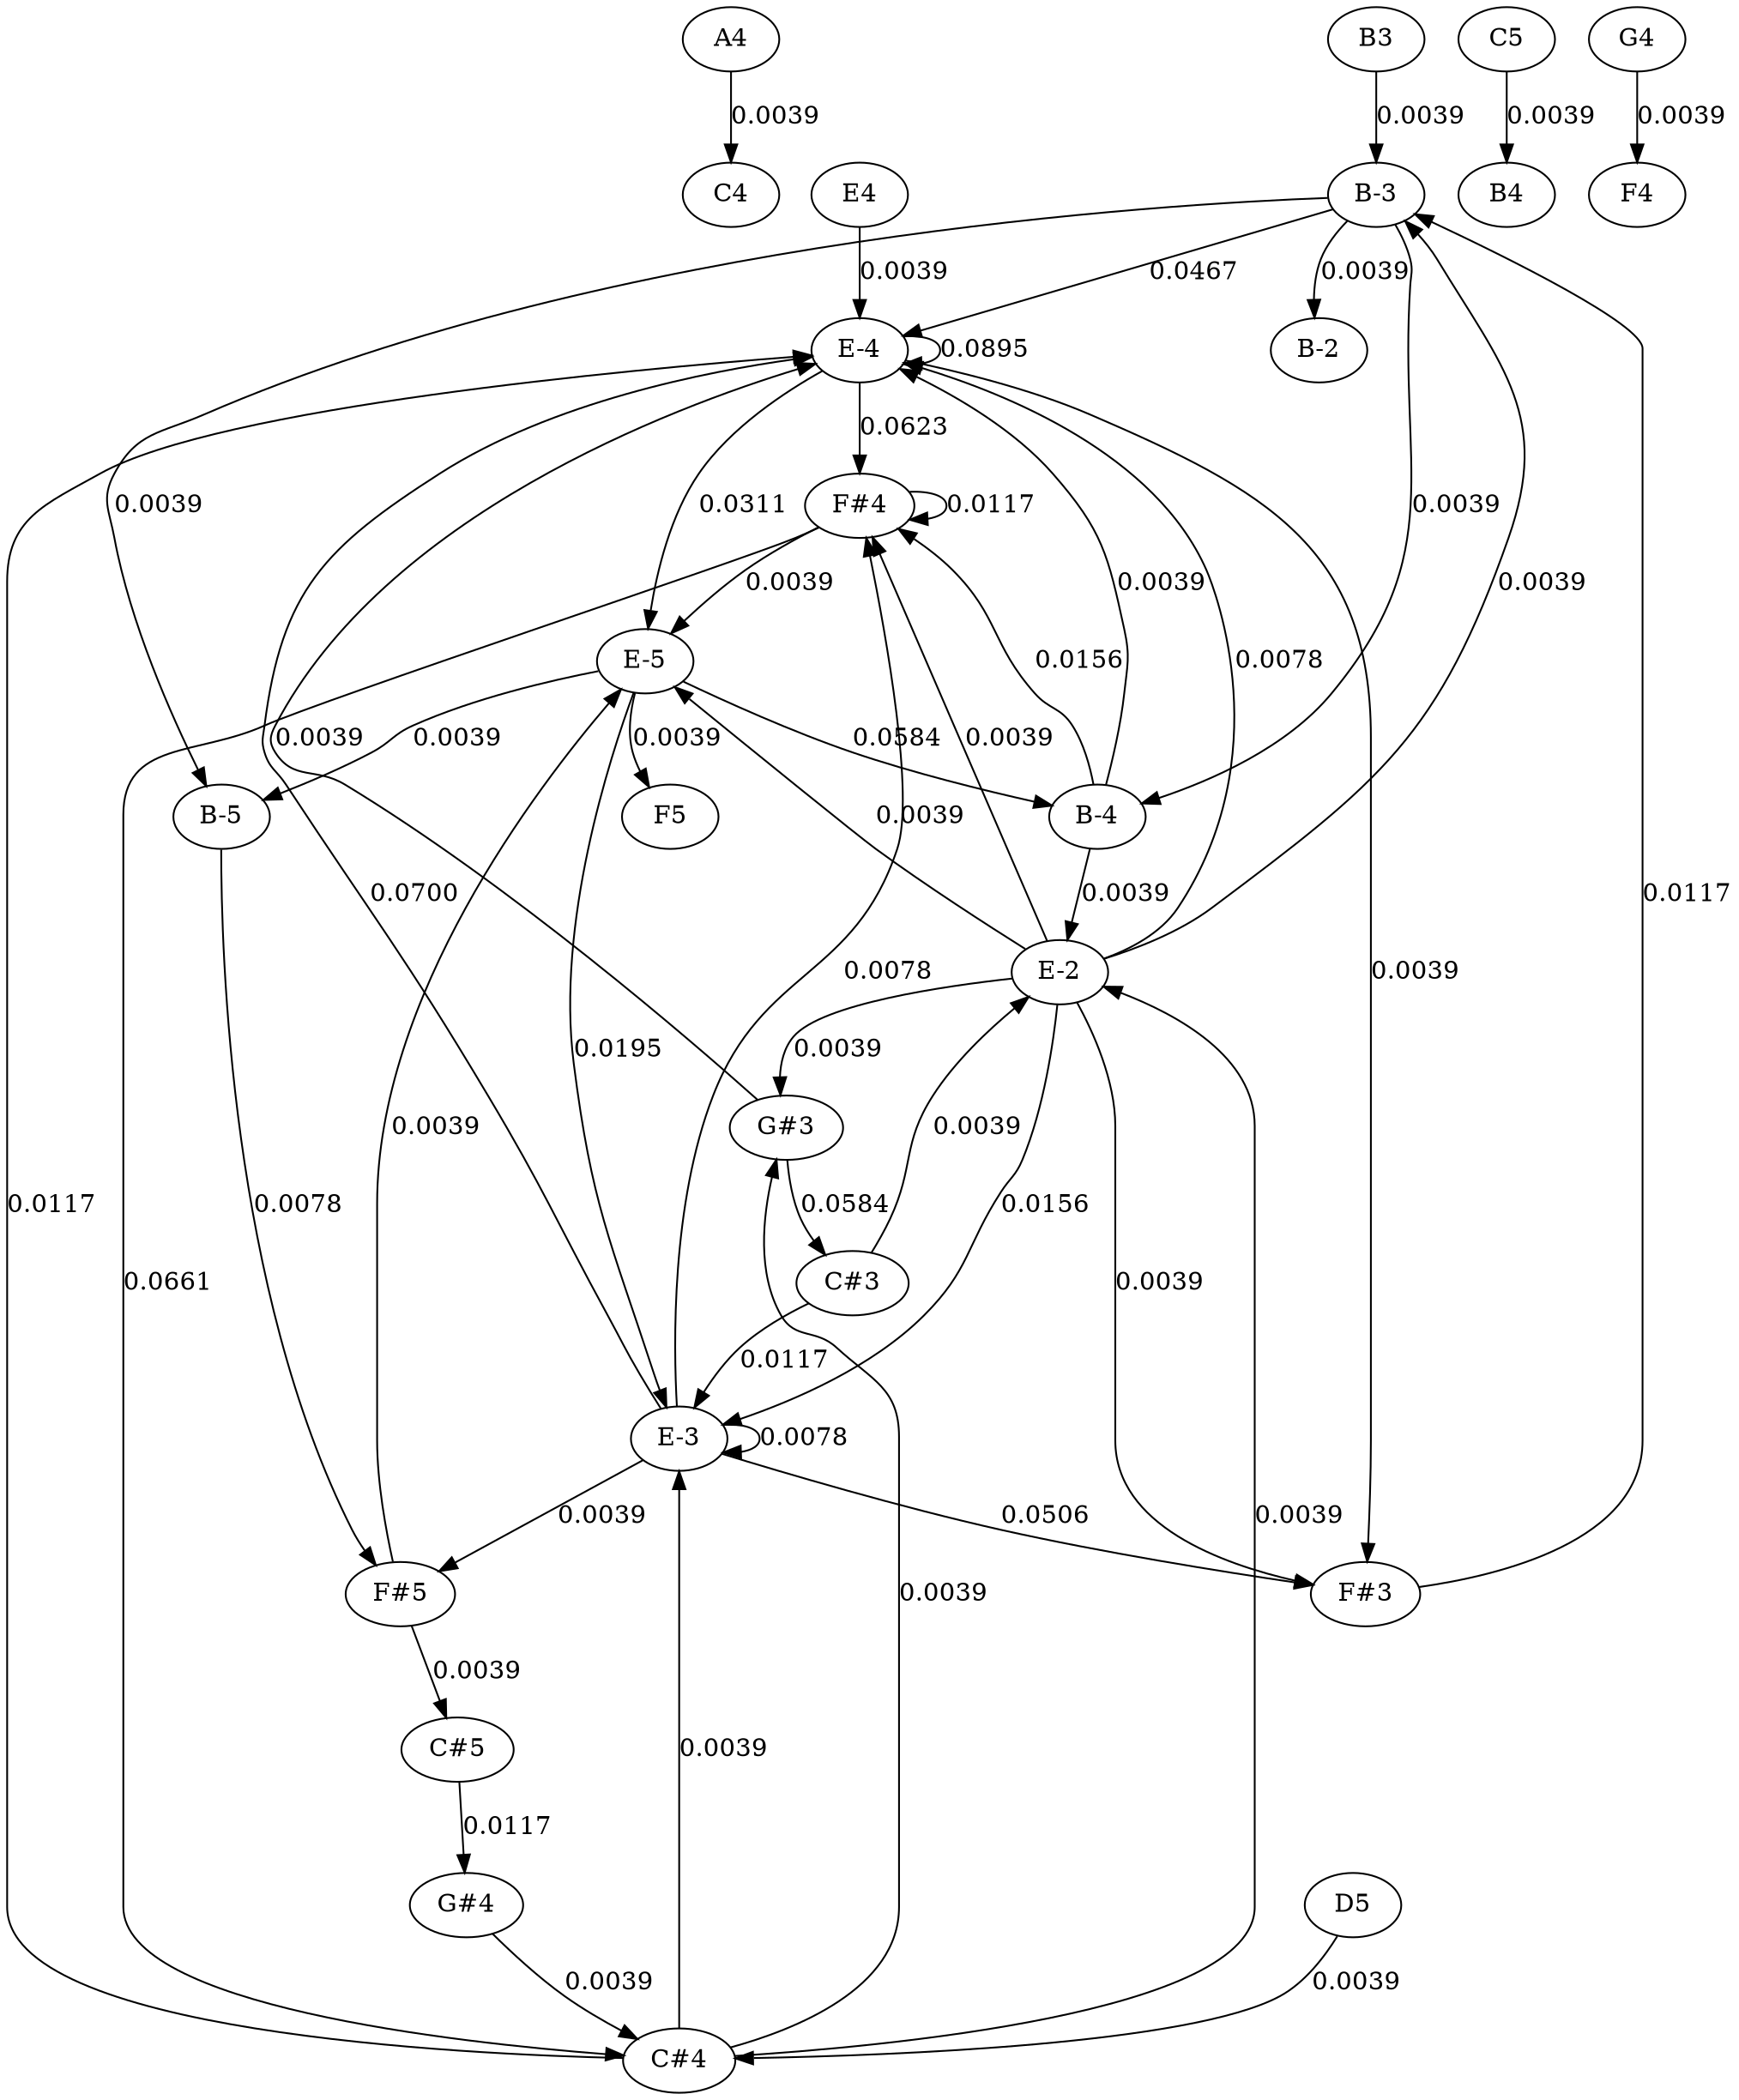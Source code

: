 strict graph {
	graph [bb="0,0,1080.5,1206"];
	node [label="\N"];
	edge [arrowtype=normal,
		dir=forward
	];
	A4	 [height="0.5",
		pos="423,1188",
		width="0.75"];
	C4	 [height="0.5",
		pos="423,1098",
		width="0.75"];
	A4 -- C4	 [label="0.0039",
		lp="442.25,1143",
		pos="e,423,1116.1 423,1169.6 423,1157.2 423,1140.4 423,1126.2"];
	"B-3"	 [height="0.5",
		pos="495,1098",
		width="0.75"];
	"E-4"	 [height="0.5",
		pos="658,1008",
		width="0.75"];
	"B-3" -- "E-4"	 [label="0.0467",
		lp="611.25,1053",
		pos="e,637.69,1020 515.31,1086 543.82,1070.6 595.86,1042.5 628.6,1024.9"];
	"B-4"	 [height="0.5",
		pos="510,738",
		width="0.75"];
	"B-3" -- "B-4"	 [label="0.0039",
		lp="476.25,918",
		pos="e,506.98,756.32 477.46,1084.1 461.8,1071.3 440.01,1050.3 431,1026 425.43,1011 428.37,1005.8 431,990 446.32,898.22 474.39,881.73 \
499,792 501.27,783.72 503.32,774.59 505.02,766.28"];
	"B-2"	 [height="0.5",
		pos="467,1008",
		width="0.75"];
	"B-3" -- "B-2"	 [label="0.0039",
		lp="489.25,1053",
		pos="e,465.35,1026.2 481.18,1082.1 476.61,1076.3 472.05,1069.2 469.5,1062 466.66,1053.9 465.55,1044.8 465.29,1036.3"];
	"B-5"	 [height="0.5",
		pos="139,738",
		width="0.75"];
	"B-3" -- "B-5"	 [label="0.0039",
		lp="139.25,918",
		pos="e,134.97,756.11 474.4,1086.3 469.45,1084 464.11,1081.7 459,1080 386.03,1055.5 120,1086 120,1009 120,1009 120,1009 120,872 120,834.94\
 127.32,792.64 132.87,765.89"];
	"E-4" -- "E-4"	 [label="0.0895",
		lp="722.25,1008",
		pos="e,682.53,999.88 682.53,1016.1 693.51,1016.9 703,1014.2 703,1008 703,1003.8 698.72,1001.3 692.57,1000.2"];
	"F#4"	 [height="0.5",
		pos="337,918",
		width="0.75"];
	"E-4" -- "F#4"	 [label="0.0623",
		lp="546.25,963",
		pos="e,361.74,925.78 633.34,1000.2 576.63,984.69 436.78,946.35 371.54,928.47"];
	"E-5"	 [height="0.5",
		pos="246,828",
		width="0.75"];
	"E-4" -- "E-5"	 [label="0.0311",
		lp="282.99,918",
		pos="e,243.25,846.09 631.4,1004 546.98,994.28 289.07,962.59 263.01,936 242.6,915.17 240.67,880.32 242.33,856.07"];
	"F#3"	 [height="0.5",
		pos="703,288",
		width="0.75"];
	"E-4" -- "F#3"	 [label="0.0039",
		lp="768.25,648",
		pos="e,715.37,304.17 680.51,997.96 708.61,985.02 753,958.34 753,919 753,919 753,919 753,737 753,677.78 745,663.22 745,604 745,604 745\
,604 745,377 745,353.36 732.5,329.32 721.14,312.36"];
	"B-4" -- "E-4"	 [label="0.0039",
		lp="599.25,873",
		pos="e,642.33,992.94 518.06,755.56 543.77,808.37 622.27,969.54 624,972 627.29,976.68 631.21,981.32 635.2,985.62"];
	"E-2"	 [height="0.5",
		pos="495,648",
		width="0.75"];
	"B-4" -- "E-2"	 [label="0.0039",
		lp="523.25,693",
		pos="e,497.88,665.92 507.11,720.03 504.99,707.62 502.08,690.51 499.64,676.19"];
	"B-4" -- "F#4"	 [label="0.0156",
		lp="455.25,828",
		pos="e,357.44,905.91 502.89,755.68 497.28,767.17 488.49,782.09 477,792 461.77,805.13 450.83,797 435.5,810 406.45,834.64 415.68,854.81\
 389,882 382.23,888.9 373.89,895.23 365.89,900.55"];
	"F#5"	 [height="0.5",
		pos="202,288",
		width="0.75"];
	"B-5" -- "F#5"	 [label="0.0078",
		lp="167.25,513",
		pos="e,193.59,305.44 138.61,719.96 137.95,681.36 137.52,584.34 147.5,504 157.59,422.81 160.29,401.66 186,324 187,320.99 188.17,317.89\
 189.43,314.84"];
	"E-2" -- "B-3"	 [label="0.0039",
		lp="549.25,873",
		pos="e,502.07,1080.5 517.27,658.2 528.03,663.92 539.9,672.41 546,684 560.91,712.31 548.42,724.09 546,756 542.32,804.42 535.79,815.85 \
529.5,864 518.04,951.77 528.34,975.85 508,1062 507.32,1064.9 506.46,1067.9 505.51,1070.8"];
	"E-2" -- "E-4"	 [label="0.0078",
		lp="642.25,828",
		pos="e,654.32,989.91 520.99,653.22 540.02,657.66 565.05,666.55 580,684 589.82,695.45 635.68,903.91 652.12,979.72"];
	"E-2" -- "F#4"	 [label="0.0039",
		lp="392.25,783",
		pos="e,344.33,900.49 490.09,665.79 482.31,689.44 464.88,732.32 435,756 412.34,773.95 392.06,752.72 372.5,774 339.37,810.03 364.92,835.08\
 351,882 350.12,884.98 349.08,888.06 347.97,891.09"];
	"E-2" -- "E-5"	 [label="0.0039",
		lp="412.25,738",
		pos="e,265.87,815.55 475.73,660.9 465.3,667.49 452.28,675.96 441,684 377.59,729.22 366.95,747.55 303,792 293.99,798.26 283.86,804.67 \
274.67,810.26"];
	"E-2" -- "F#3"	 [label="0.0039",
		lp="680.25,468",
		pos="e,690.63,304.17 521.67,644.91 568.6,639.62 661,621.3 661,559 661,559 661,559 661,377 661,353.36 673.5,329.32 684.86,312.36"];
	"E-3"	 [height="0.5",
		pos="418,378",
		width="0.75"];
	"E-2" -- "E-3"	 [label="0.0156",
		lp="469.25,513",
		pos="e,420.97,395.91 488.1,630.25 478.49,606.49 460.98,561.47 449.5,522 437.92,482.17 428.31,435.03 422.85,406.07"];
	"G#3"	 [height="0.5",
		pos="576,558",
		width="0.75927"];
	"E-2" -- "G#3"	 [label="0.0039",
		lp="562.25,603",
		pos="e,562.46,573.71 508.74,632.07 521.5,618.21 540.68,597.38 555.29,581.5"];
	"F#4" -- "F#4"	 [label="0.0117",
		lp="400.99,918",
		pos="e,361.53,909.88 361.53,926.12 372.51,926.89 382,924.19 382,918 382,913.84 377.72,911.26 371.57,910.24"];
	"F#4" -- "E-5"	 [label="0.0039",
		lp="304.25,873",
		pos="e,255.48,844.99 316.83,905.88 306.51,899.64 294.14,891.26 284.5,882 275.71,873.56 267.53,862.89 260.99,853.35"];
	"C#4"	 [height="0.5",
		pos="292,18",
		width="0.75187"];
	"F#4" -- "C#4"	 [label="0.0661",
		lp="101.25,468",
		pos="e,264.55,18.452 316.77,906.04 312.89,903.99 308.83,901.9 305,900 287.9,891.52 283.1,890.49 266,882 183.01,840.79 82,876.65 82,784\
 82,784 82,784 82,107 82,33.164 193.8,20.226 254.25,18.628"];
	"F#5" -- "E-5"	 [label="0.0039",
		lp="232.25,558",
		pos="e,241.71,809.99 202.02,306.08 202.36,370.32 205.86,603.42 238,792 238.46,794.67 238.99,797.45 239.56,800.21"];
	"C#5"	 [height="0.5",
		pos="208,198",
		width="0.75187"];
	"F#5" -- "C#5"	 [label="0.0039",
		lp="225.25,243",
		pos="e,206.84,216.05 203.19,269.61 204.03,257.24 205.18,240.37 206.14,226.22"];
	"E-5" -- "B-4"	 [label="0.0584",
		lp="458.25,783",
		pos="e,487.81,748.48 272.91,825.15 307.25,821.96 367.86,813.56 415,792 426.96,786.53 427.31,780.93 438.5,774 451.14,766.17 465.78,758.74\
 478.51,752.76"];
	"E-5" -- "B-5"	 [label="0.0039",
		lp="172.25,783",
		pos="e,139.38,756.18 219.69,823.84 198.59,819.93 169.74,811.23 152.5,792 146.14,784.91 142.7,775.25 140.85,766.11"];
	"E-5" -- "E-3"	 [label="0.0195",
		lp="271.25,603",
		pos="e,391.91,383.04 244.05,809.89 237.99,748.06 225.77,533.49 331,414 344.04,399.19 364.24,390.56 381.89,385.57"];
	F5	 [height="0.5",
		pos="287,738",
		width="0.75"];
	"E-5" -- F5	 [label="0.0039",
		lp="284.25,783",
		pos="e,275.87,754.57 250.85,809.88 254.12,799.29 258.86,785.56 264.5,774 266.27,770.38 268.33,766.67 270.48,763.09"];
	"F#3" -- "B-3"	 [label="0.0117",
		lp="883.99,693",
		pos="e,521.91,1096.4 721.45,301.26 729.88,307.43 739.61,315.42 747,324 756.42,334.93 865,468.73 865,557 865,1009 865,1009 865,1009 865\
,1076.9 625.84,1092.5 532.08,1096"];
	"E-3" -- "E-4"	 [label="0.0700",
		lp="712.25,693",
		pos="e,668.81,991.26 442.31,385.84 459.94,391.56 483.79,400.89 502,414 532.68,436.09 633.08,550.44 654,594 720.03,731.47 698.32,784.37\
 682,936 680.28,952.01 682.99,956.69 678,972 676.88,975.43 675.4,978.9 673.75,982.25"];
	"E-3" -- "F#4"	 [label="0.0078",
		lp="361.25,648",
		pos="e,337.8,899.82 398.03,390.5 375.51,405.14 342,432.68 342,467 342,739 342,739 342,739 342,792.28 339.73,854.5 338.25,889.47"];
	"E-3" -- "F#5"	 [label="0.0039",
		lp="380.25,333",
		pos="e,227.93,293.2 398.42,365.41 387.23,358.71 372.98,350.03 360.5,342 348.53,334.3 346.95,329.91 334,324 302.92,309.82 265.01,300.52\
 237.8,295.09"];
	"E-3" -- "F#3"	 [label="0.0506",
		lp="606.25,333",
		pos="e,678.76,296.48 442.3,369.5 493.09,353.81 610.62,317.52 668.93,299.52"];
	"E-3" -- "E-3"	 [label="0.0078",
		lp="482.25,378",
		pos="e,442.53,369.88 442.53,386.12 453.51,386.89 463,384.19 463,378 463,373.84 458.72,371.26 452.57,370.24"];
	"G#3" -- "E-4"	 [label="0.0039",
		lp="677.25,783",
		pos="e,660.93,989.96 582.19,575.82 601.4,628.1 658.92,785.78 663,810 674.96,881 668.1,900.18 663,972 662.82,974.57 662.56,977.24 662.26\
,979.91"];
	"C#3"	 [height="0.5",
		pos="490,468",
		width="0.75187"];
	"G#3" -- "C#3"	 [label="0.0584",
		lp="544.25,513",
		pos="e,498.47,485.5 555.53,545.7 545.46,539.53 533.58,531.26 524.5,522 516.55,513.89 509.38,503.67 503.67,494.38"];
	"C#4" -- "E-4"	 [label="0.0117",
		lp="831.99,513",
		pos="e,684.47,1004 318.96,20.6 426.76,27.352 821,55.561 821,107 821,334 821,334 821,334 821,433.19 812,457.81 812,557 812,919 812,919\
 812,919 812,972.85 740.14,994.19 694.59,1002.3"];
	"C#4" -- "E-2"	 [label="0.0039",
		lp="311.25,333",
		pos="e,475.9,634.83 292,36.199 292,53.938 292,82.403 292,107 292,379 292,379 292,379 292,493.96 412.17,590.67 467.59,629.16"];
	"C#4" -- "E-3"	 [label="0.0039",
		lp="432.25,198",
		pos="e,416.45,359.82 317.07,25.128 352.51,35.462 413,59.985 413,107 413,289 413,289 413,289 413,309.4 414.36,332.42 415.66,349.8"];
	"C#4" -- "G#3"	 [label="0.0039",
		lp="596.25,288",
		pos="e,576.31,539.8 318.81,21.494 389.76,28.828 577,53.274 577,107 577,469 577,469 577,469 577,489.37 576.73,512.39 576.47,529.78"];
	"G#4"	 [height="0.5",
		pos="218,108",
		width="0.75927"];
	"C#5" -- "G#4"	 [label="0.0117",
		lp="232.99,153",
		pos="e,216.04,126.22 209.93,180.03 211.33,167.69 213.26,150.73 214.88,136.47"];
	B3	 [height="0.5",
		pos="495,1188",
		width="0.75"];
	B3 -- "B-3"	 [label="0.0039",
		lp="514.25,1143",
		pos="e,495,1116.1 495,1169.6 495,1157.2 495,1140.4 495,1126.2"];
	"C#3" -- "E-2"	 [label="0.0039",
		lp="512.25,558",
		pos="e,494.52,629.93 490.48,486.02 491.35,516.94 493.19,582.61 494.24,619.81"];
	"C#3" -- "E-3"	 [label="0.0117",
		lp="479.99,423",
		pos="e,430.4,394.15 477.46,451.67 466.31,438.04 449.84,417.92 437.06,402.3"];
	"G#4" -- "C#4"	 [label="0.0039",
		lp="259.25,63",
		pos="e,270.59,29.364 222.12,89.88 225.43,78.77 230.97,64.466 239.5,54 245.65,46.456 253.86,39.932 261.95,34.63"];
	C5	 [height="0.5",
		pos="970,1188",
		width="0.75"];
	B4	 [height="0.5",
		pos="970,1098",
		width="0.75"];
	C5 -- B4	 [label="0.0039",
		lp="989.25,1143",
		pos="e,970,1116.1 970,1169.6 970,1157.2 970,1140.4 970,1126.2"];
	D5	 [height="0.5",
		pos="27,108",
		width="0.75"];
	D5 -- "C#4"	 [label="0.0039",
		lp="49.25,63",
		pos="e,264.73,18.434 22.703,90.067 20.849,78.46 20.779,63.5 29.5,54 59.026,21.837 189.23,18.133 254.47,18.364"];
	E4	 [height="0.5",
		pos="898,1098",
		width="0.75"];
	E4 -- "E-4"	 [label="0.0039",
		lp="819.25,1053",
		pos="e,681.3,1017.5 874.99,1088.6 832.18,1072.9 740.19,1039.1 690.85,1021"];
	G4	 [height="0.5",
		pos="1042,1188",
		width="0.75"];
	F4	 [height="0.5",
		pos="1042,1098",
		width="0.75"];
	G4 -- F4	 [label="0.0039",
		lp="1061.2,1143",
		pos="e,1042,1116.1 1042,1169.6 1042,1157.2 1042,1140.4 1042,1126.2"];
}
